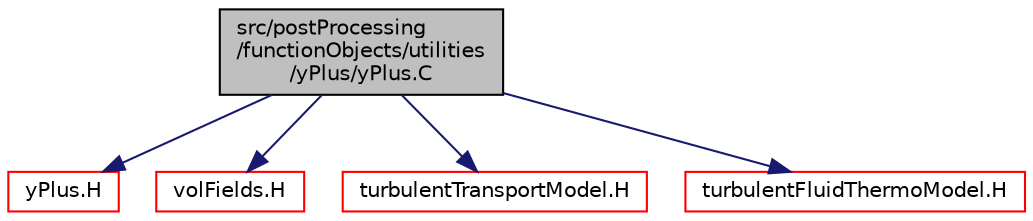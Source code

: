 digraph "src/postProcessing/functionObjects/utilities/yPlus/yPlus.C"
{
  bgcolor="transparent";
  edge [fontname="Helvetica",fontsize="10",labelfontname="Helvetica",labelfontsize="10"];
  node [fontname="Helvetica",fontsize="10",shape=record];
  Node1 [label="src/postProcessing\l/functionObjects/utilities\l/yPlus/yPlus.C",height=0.2,width=0.4,color="black", fillcolor="grey75", style="filled", fontcolor="black"];
  Node1 -> Node2 [color="midnightblue",fontsize="10",style="solid",fontname="Helvetica"];
  Node2 [label="yPlus.H",height=0.2,width=0.4,color="red",URL="$a09411.html"];
  Node1 -> Node3 [color="midnightblue",fontsize="10",style="solid",fontname="Helvetica"];
  Node3 [label="volFields.H",height=0.2,width=0.4,color="red",URL="$a05609.html"];
  Node1 -> Node4 [color="midnightblue",fontsize="10",style="solid",fontname="Helvetica"];
  Node4 [label="turbulentTransportModel.H",height=0.2,width=0.4,color="red",URL="$a10572.html"];
  Node1 -> Node5 [color="midnightblue",fontsize="10",style="solid",fontname="Helvetica"];
  Node5 [label="turbulentFluidThermoModel.H",height=0.2,width=0.4,color="red",URL="$a10553.html"];
}
